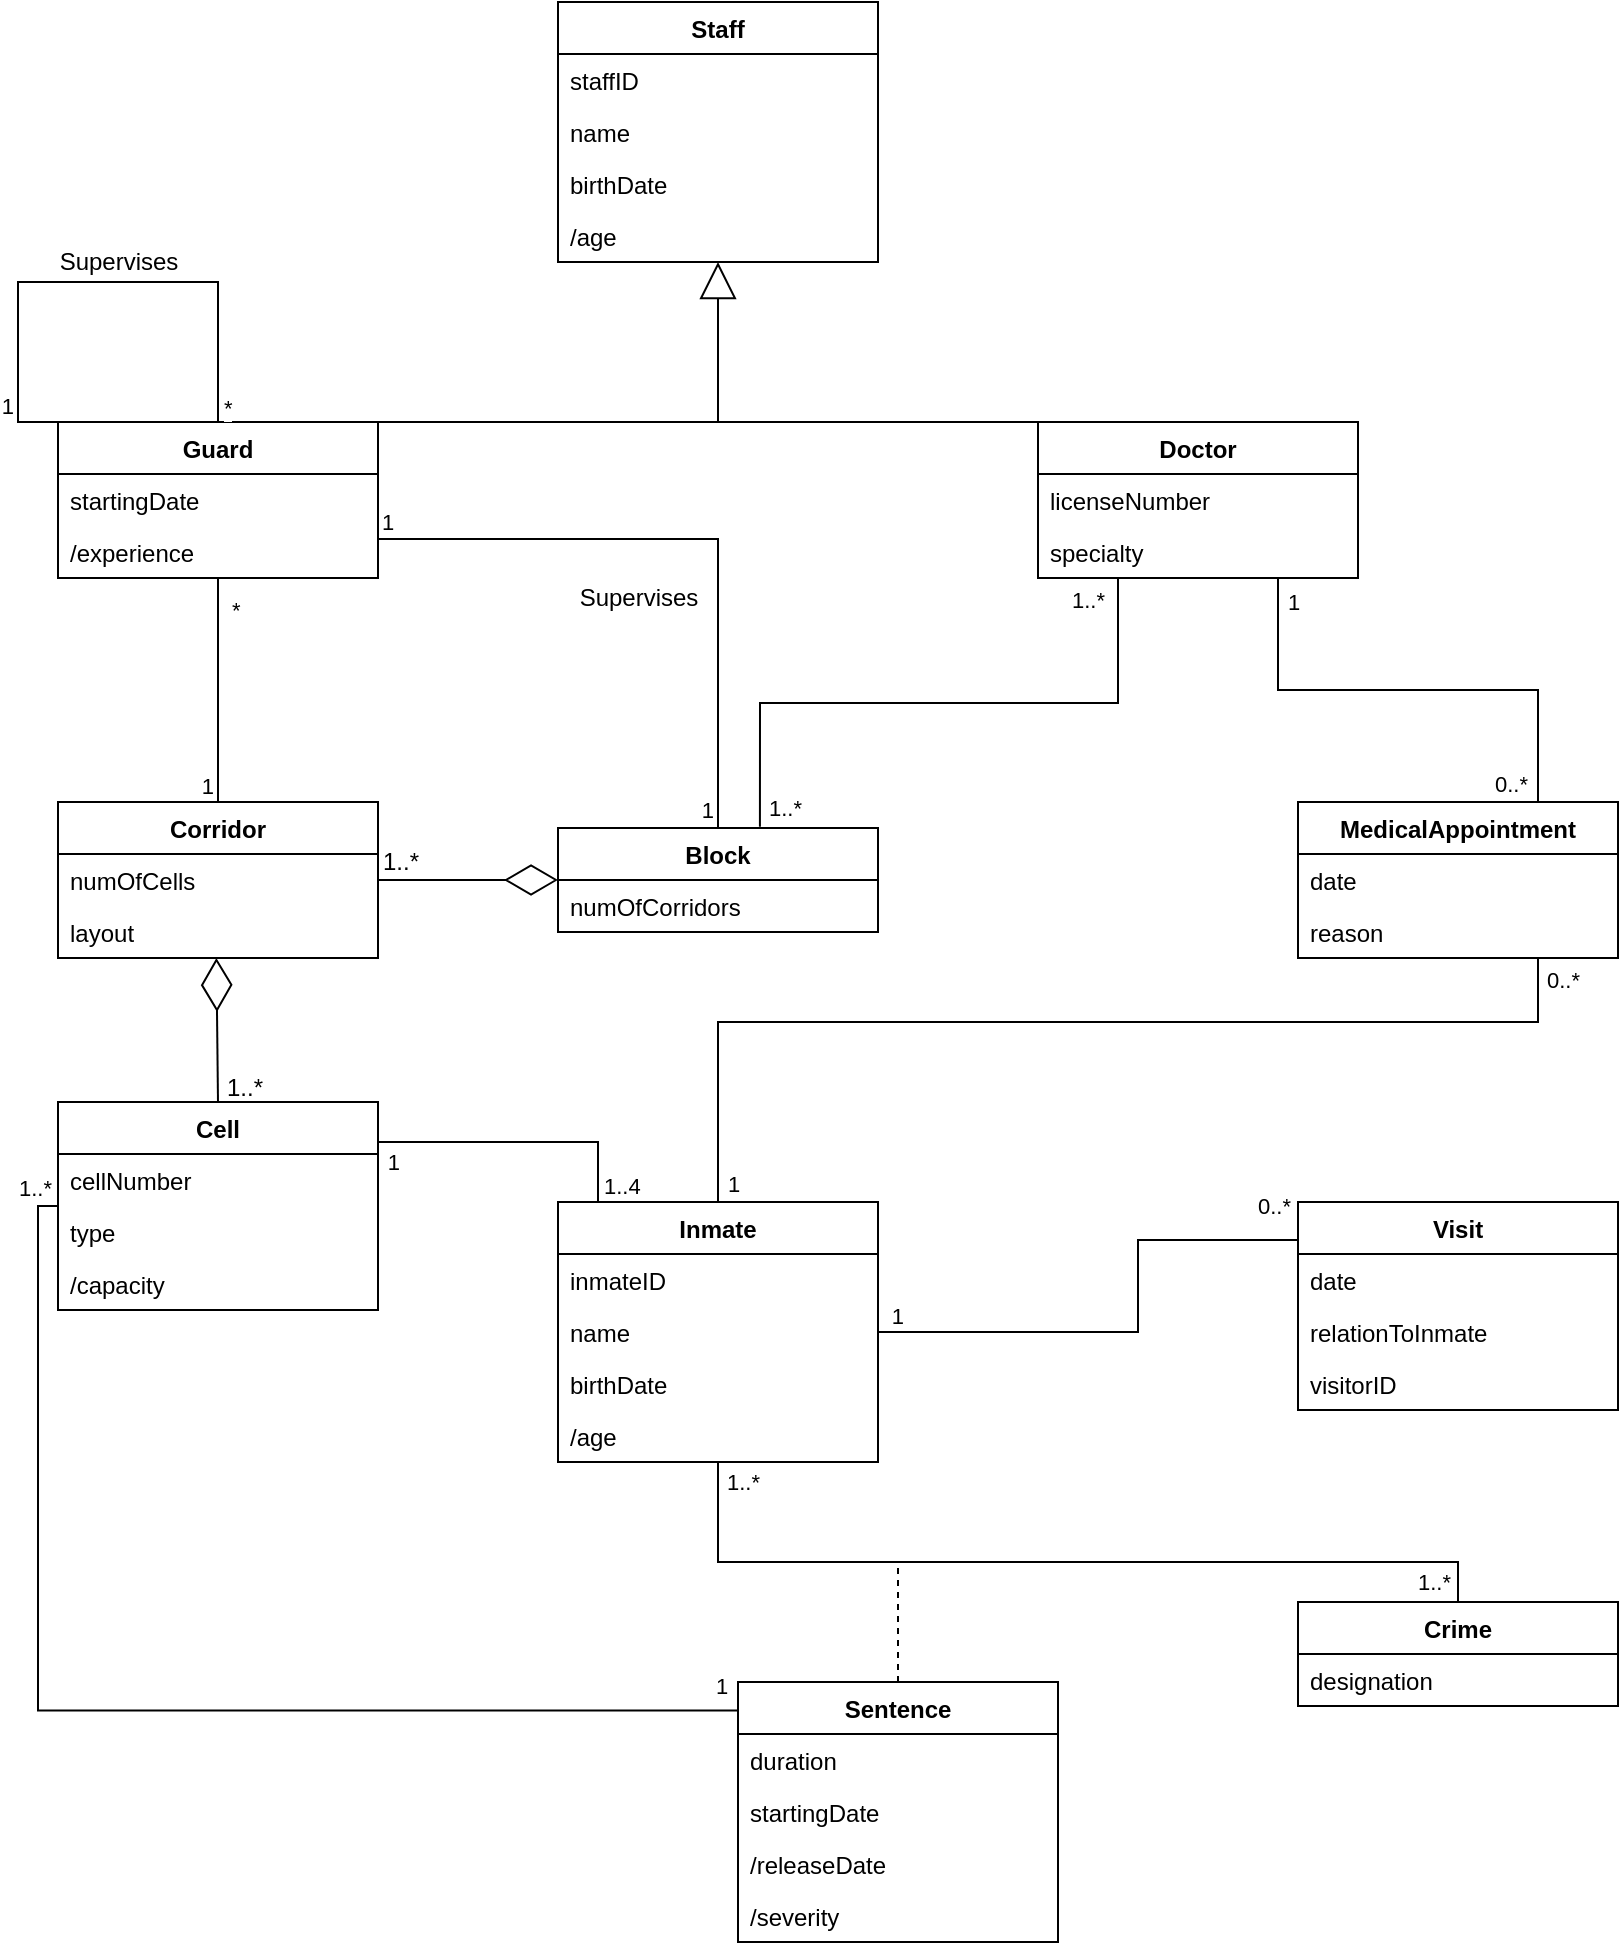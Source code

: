 <mxfile version="15.8.3" type="github">
  <diagram id="kgcrtWVFsiGZsjyP_v5N" name="Page-1">
    <mxGraphModel dx="1422" dy="2001" grid="1" gridSize="10" guides="1" tooltips="1" connect="1" arrows="1" fold="1" page="1" pageScale="1" pageWidth="827" pageHeight="1169" math="0" shadow="0">
      <root>
        <mxCell id="0" />
        <mxCell id="1" parent="0" />
        <mxCell id="WiG1OMdd3NblhOqTEnWN-1" value="Block" style="swimlane;fontStyle=1;align=center;verticalAlign=top;childLayout=stackLayout;horizontal=1;startSize=26;horizontalStack=0;resizeParent=1;resizeParentMax=0;resizeLast=0;collapsible=1;marginBottom=0;" parent="1" vertex="1">
          <mxGeometry x="750" y="-37" width="160" height="52" as="geometry">
            <mxRectangle x="750" y="220" width="60" height="26" as="alternateBounds" />
          </mxGeometry>
        </mxCell>
        <mxCell id="WiG1OMdd3NblhOqTEnWN-106" value="numOfCorridors" style="text;strokeColor=none;fillColor=none;align=left;verticalAlign=top;spacingLeft=4;spacingRight=4;overflow=hidden;rotatable=0;points=[[0,0.5],[1,0.5]];portConstraint=eastwest;fontStyle=0" parent="WiG1OMdd3NblhOqTEnWN-1" vertex="1">
          <mxGeometry y="26" width="160" height="26" as="geometry" />
        </mxCell>
        <mxCell id="WiG1OMdd3NblhOqTEnWN-5" value="Corridor" style="swimlane;fontStyle=1;align=center;verticalAlign=top;childLayout=stackLayout;horizontal=1;startSize=26;horizontalStack=0;resizeParent=1;resizeParentMax=0;resizeLast=0;collapsible=1;marginBottom=0;" parent="1" vertex="1">
          <mxGeometry x="500" y="-50" width="160" height="78" as="geometry">
            <mxRectangle x="280" y="220" width="80" height="26" as="alternateBounds" />
          </mxGeometry>
        </mxCell>
        <mxCell id="WiG1OMdd3NblhOqTEnWN-8" value="numOfCells" style="text;strokeColor=none;fillColor=none;align=left;verticalAlign=top;spacingLeft=4;spacingRight=4;overflow=hidden;rotatable=0;points=[[0,0.5],[1,0.5]];portConstraint=eastwest;" parent="WiG1OMdd3NblhOqTEnWN-5" vertex="1">
          <mxGeometry y="26" width="160" height="26" as="geometry" />
        </mxCell>
        <mxCell id="uNDc3RV0QNf6Mn9Po8Ji-21" value="layout" style="text;strokeColor=none;fillColor=none;align=left;verticalAlign=top;spacingLeft=4;spacingRight=4;overflow=hidden;rotatable=0;points=[[0,0.5],[1,0.5]];portConstraint=eastwest;" parent="WiG1OMdd3NblhOqTEnWN-5" vertex="1">
          <mxGeometry y="52" width="160" height="26" as="geometry" />
        </mxCell>
        <object label="Guard" id="WiG1OMdd3NblhOqTEnWN-17">
          <mxCell style="swimlane;fontStyle=1;align=center;verticalAlign=top;childLayout=stackLayout;horizontal=1;startSize=26;horizontalStack=0;resizeParent=1;resizeParentMax=0;resizeLast=0;collapsible=1;marginBottom=0;" parent="1" vertex="1">
            <mxGeometry x="500" y="-240" width="160" height="78" as="geometry">
              <mxRectangle x="500" y="-240" width="70" height="26" as="alternateBounds" />
            </mxGeometry>
          </mxCell>
        </object>
        <mxCell id="1eANcThrR3IjL-EW0r3--76" value="startingDate" style="text;strokeColor=none;fillColor=none;align=left;verticalAlign=top;spacingLeft=4;spacingRight=4;overflow=hidden;rotatable=0;points=[[0,0.5],[1,0.5]];portConstraint=eastwest;fontStyle=0" parent="WiG1OMdd3NblhOqTEnWN-17" vertex="1">
          <mxGeometry y="26" width="160" height="26" as="geometry" />
        </mxCell>
        <mxCell id="WiG1OMdd3NblhOqTEnWN-101" value="/experience" style="text;strokeColor=none;fillColor=none;align=left;verticalAlign=top;spacingLeft=4;spacingRight=4;overflow=hidden;rotatable=0;points=[[0,0.5],[1,0.5]];portConstraint=eastwest;" parent="WiG1OMdd3NblhOqTEnWN-17" vertex="1">
          <mxGeometry y="52" width="160" height="26" as="geometry" />
        </mxCell>
        <mxCell id="WiG1OMdd3NblhOqTEnWN-21" value="Visit&#xa;" style="swimlane;fontStyle=1;align=center;verticalAlign=top;childLayout=stackLayout;horizontal=1;startSize=26;horizontalStack=0;resizeParent=1;resizeParentMax=0;resizeLast=0;collapsible=1;marginBottom=0;" parent="1" vertex="1">
          <mxGeometry x="1120" y="150" width="160" height="104" as="geometry">
            <mxRectangle x="667" y="560" width="60" height="26" as="alternateBounds" />
          </mxGeometry>
        </mxCell>
        <mxCell id="WiG1OMdd3NblhOqTEnWN-24" value="date" style="text;strokeColor=none;fillColor=none;align=left;verticalAlign=top;spacingLeft=4;spacingRight=4;overflow=hidden;rotatable=0;points=[[0,0.5],[1,0.5]];portConstraint=eastwest;" parent="WiG1OMdd3NblhOqTEnWN-21" vertex="1">
          <mxGeometry y="26" width="160" height="26" as="geometry" />
        </mxCell>
        <mxCell id="WiG1OMdd3NblhOqTEnWN-103" value="relationToInmate" style="text;strokeColor=none;fillColor=none;align=left;verticalAlign=top;spacingLeft=4;spacingRight=4;overflow=hidden;rotatable=0;points=[[0,0.5],[1,0.5]];portConstraint=eastwest;" parent="WiG1OMdd3NblhOqTEnWN-21" vertex="1">
          <mxGeometry y="52" width="160" height="26" as="geometry" />
        </mxCell>
        <mxCell id="Hn-8PbhHD07aV65eNqG0-4" value="visitorID" style="text;strokeColor=none;fillColor=none;align=left;verticalAlign=top;spacingLeft=4;spacingRight=4;overflow=hidden;rotatable=0;points=[[0,0.5],[1,0.5]];portConstraint=eastwest;" parent="WiG1OMdd3NblhOqTEnWN-21" vertex="1">
          <mxGeometry y="78" width="160" height="26" as="geometry" />
        </mxCell>
        <object label="Inmate" id="WiG1OMdd3NblhOqTEnWN-30">
          <mxCell style="swimlane;fontStyle=1;align=center;verticalAlign=top;childLayout=stackLayout;horizontal=1;startSize=26;horizontalStack=0;resizeParent=1;resizeParentMax=0;resizeLast=0;collapsible=1;marginBottom=0;" parent="1" vertex="1">
            <mxGeometry x="750" y="150" width="160" height="130" as="geometry">
              <mxRectangle x="90" y="447" width="70" height="26" as="alternateBounds" />
            </mxGeometry>
          </mxCell>
        </object>
        <mxCell id="WiG1OMdd3NblhOqTEnWN-31" value="inmateID" style="text;strokeColor=none;fillColor=none;align=left;verticalAlign=top;spacingLeft=4;spacingRight=4;overflow=hidden;rotatable=0;points=[[0,0.5],[1,0.5]];portConstraint=eastwest;fontStyle=0" parent="WiG1OMdd3NblhOqTEnWN-30" vertex="1">
          <mxGeometry y="26" width="160" height="26" as="geometry" />
        </mxCell>
        <mxCell id="WiG1OMdd3NblhOqTEnWN-33" value="name" style="text;strokeColor=none;fillColor=none;align=left;verticalAlign=top;spacingLeft=4;spacingRight=4;overflow=hidden;rotatable=0;points=[[0,0.5],[1,0.5]];portConstraint=eastwest;" parent="WiG1OMdd3NblhOqTEnWN-30" vertex="1">
          <mxGeometry y="52" width="160" height="26" as="geometry" />
        </mxCell>
        <mxCell id="WiG1OMdd3NblhOqTEnWN-35" value="birthDate" style="text;strokeColor=none;fillColor=none;align=left;verticalAlign=top;spacingLeft=4;spacingRight=4;overflow=hidden;rotatable=0;points=[[0,0.5],[1,0.5]];portConstraint=eastwest;" parent="WiG1OMdd3NblhOqTEnWN-30" vertex="1">
          <mxGeometry y="78" width="160" height="26" as="geometry" />
        </mxCell>
        <mxCell id="WiG1OMdd3NblhOqTEnWN-37" value="/age" style="text;strokeColor=none;fillColor=none;align=left;verticalAlign=top;spacingLeft=4;spacingRight=4;overflow=hidden;rotatable=0;points=[[0,0.5],[1,0.5]];portConstraint=eastwest;" parent="WiG1OMdd3NblhOqTEnWN-30" vertex="1">
          <mxGeometry y="104" width="160" height="26" as="geometry" />
        </mxCell>
        <mxCell id="WiG1OMdd3NblhOqTEnWN-63" value="Sentence" style="swimlane;fontStyle=1;align=center;verticalAlign=top;childLayout=stackLayout;horizontal=1;startSize=26;horizontalStack=0;resizeParent=1;resizeParentMax=0;resizeLast=0;collapsible=1;marginBottom=0;" parent="1" vertex="1">
          <mxGeometry x="840" y="390" width="160" height="130" as="geometry">
            <mxRectangle x="150" y="750" width="90" height="26" as="alternateBounds" />
          </mxGeometry>
        </mxCell>
        <mxCell id="WiG1OMdd3NblhOqTEnWN-97" value="duration" style="text;strokeColor=none;fillColor=none;align=left;verticalAlign=top;spacingLeft=4;spacingRight=4;overflow=hidden;rotatable=0;points=[[0,0.5],[1,0.5]];portConstraint=eastwest;fontStyle=0" parent="WiG1OMdd3NblhOqTEnWN-63" vertex="1">
          <mxGeometry y="26" width="160" height="26" as="geometry" />
        </mxCell>
        <mxCell id="WiG1OMdd3NblhOqTEnWN-65" value="startingDate" style="text;strokeColor=none;fillColor=none;align=left;verticalAlign=top;spacingLeft=4;spacingRight=4;overflow=hidden;rotatable=0;points=[[0,0.5],[1,0.5]];portConstraint=eastwest;fontStyle=0" parent="WiG1OMdd3NblhOqTEnWN-63" vertex="1">
          <mxGeometry y="52" width="160" height="26" as="geometry" />
        </mxCell>
        <mxCell id="WiG1OMdd3NblhOqTEnWN-66" value="/releaseDate" style="text;strokeColor=none;fillColor=none;align=left;verticalAlign=top;spacingLeft=4;spacingRight=4;overflow=hidden;rotatable=0;points=[[0,0.5],[1,0.5]];portConstraint=eastwest;fontStyle=0" parent="WiG1OMdd3NblhOqTEnWN-63" vertex="1">
          <mxGeometry y="78" width="160" height="26" as="geometry" />
        </mxCell>
        <mxCell id="uNDc3RV0QNf6Mn9Po8Ji-13" value="/severity " style="text;strokeColor=none;fillColor=none;align=left;verticalAlign=top;spacingLeft=4;spacingRight=4;overflow=hidden;rotatable=0;points=[[0,0.5],[1,0.5]];portConstraint=eastwest;fontStyle=0" parent="WiG1OMdd3NblhOqTEnWN-63" vertex="1">
          <mxGeometry y="104" width="160" height="26" as="geometry" />
        </mxCell>
        <mxCell id="WiG1OMdd3NblhOqTEnWN-46" value="Crime" style="swimlane;fontStyle=1;align=center;verticalAlign=top;childLayout=stackLayout;horizontal=1;startSize=26;horizontalStack=0;resizeParent=1;resizeParentMax=0;resizeLast=0;collapsible=1;marginBottom=0;" parent="1" vertex="1">
          <mxGeometry x="1120" y="350" width="160" height="52" as="geometry">
            <mxRectangle x="340" y="763" width="70" height="26" as="alternateBounds" />
          </mxGeometry>
        </mxCell>
        <mxCell id="WiG1OMdd3NblhOqTEnWN-50" value="designation" style="text;strokeColor=none;fillColor=none;align=left;verticalAlign=top;spacingLeft=4;spacingRight=4;overflow=hidden;rotatable=0;points=[[0,0.5],[1,0.5]];portConstraint=eastwest;fontStyle=0" parent="WiG1OMdd3NblhOqTEnWN-46" vertex="1">
          <mxGeometry y="26" width="160" height="26" as="geometry" />
        </mxCell>
        <mxCell id="WiG1OMdd3NblhOqTEnWN-68" value="Cell" style="swimlane;fontStyle=1;align=center;verticalAlign=top;childLayout=stackLayout;horizontal=1;startSize=26;horizontalStack=0;resizeParent=1;resizeParentMax=0;resizeLast=0;collapsible=1;marginBottom=0;" parent="1" vertex="1">
          <mxGeometry x="500" y="100" width="160" height="104" as="geometry">
            <mxRectangle x="140" y="-10" width="50" height="26" as="alternateBounds" />
          </mxGeometry>
        </mxCell>
        <mxCell id="TEQPe1lsKpctxHtC12Dt-9" value="cellNumber" style="text;strokeColor=none;fillColor=none;align=left;verticalAlign=top;spacingLeft=4;spacingRight=4;overflow=hidden;rotatable=0;points=[[0,0.5],[1,0.5]];portConstraint=eastwest;" parent="WiG1OMdd3NblhOqTEnWN-68" vertex="1">
          <mxGeometry y="26" width="160" height="26" as="geometry" />
        </mxCell>
        <mxCell id="WiG1OMdd3NblhOqTEnWN-71" value="type" style="text;strokeColor=none;fillColor=none;align=left;verticalAlign=top;spacingLeft=4;spacingRight=4;overflow=hidden;rotatable=0;points=[[0,0.5],[1,0.5]];portConstraint=eastwest;" parent="WiG1OMdd3NblhOqTEnWN-68" vertex="1">
          <mxGeometry y="52" width="160" height="26" as="geometry" />
        </mxCell>
        <mxCell id="Hn-8PbhHD07aV65eNqG0-3" value="/capacity" style="text;strokeColor=none;fillColor=none;align=left;verticalAlign=top;spacingLeft=4;spacingRight=4;overflow=hidden;rotatable=0;points=[[0,0.5],[1,0.5]];portConstraint=eastwest;" parent="WiG1OMdd3NblhOqTEnWN-68" vertex="1">
          <mxGeometry y="78" width="160" height="26" as="geometry" />
        </mxCell>
        <mxCell id="1eANcThrR3IjL-EW0r3--4" value="" style="endArrow=none;endSize=16;endFill=0;html=1;rounded=0;strokeColor=#000000;exitX=0.75;exitY=0;exitDx=0;exitDy=0;" parent="1" source="WiG1OMdd3NblhOqTEnWN-17" edge="1">
          <mxGeometry width="160" relative="1" as="geometry">
            <mxPoint x="890" y="310" as="sourcePoint" />
            <mxPoint x="830" y="-240" as="targetPoint" />
          </mxGeometry>
        </mxCell>
        <object label="Staff" id="1eANcThrR3IjL-EW0r3--5">
          <mxCell style="swimlane;fontStyle=1;align=center;verticalAlign=top;childLayout=stackLayout;horizontal=1;startSize=26;horizontalStack=0;resizeParent=1;resizeParentMax=0;resizeLast=0;collapsible=1;marginBottom=0;" parent="1" vertex="1">
            <mxGeometry x="750" y="-450" width="160" height="130" as="geometry">
              <mxRectangle x="600" y="-240" width="60" height="26" as="alternateBounds" />
            </mxGeometry>
          </mxCell>
        </object>
        <mxCell id="1eANcThrR3IjL-EW0r3--6" value="staffID" style="text;strokeColor=none;fillColor=none;align=left;verticalAlign=top;spacingLeft=4;spacingRight=4;overflow=hidden;rotatable=0;points=[[0,0.5],[1,0.5]];portConstraint=eastwest;fontStyle=0" parent="1eANcThrR3IjL-EW0r3--5" vertex="1">
          <mxGeometry y="26" width="160" height="26" as="geometry" />
        </mxCell>
        <mxCell id="1eANcThrR3IjL-EW0r3--8" value="name" style="text;strokeColor=none;fillColor=none;align=left;verticalAlign=top;spacingLeft=4;spacingRight=4;overflow=hidden;rotatable=0;points=[[0,0.5],[1,0.5]];portConstraint=eastwest;" parent="1eANcThrR3IjL-EW0r3--5" vertex="1">
          <mxGeometry y="52" width="160" height="26" as="geometry" />
        </mxCell>
        <mxCell id="1eANcThrR3IjL-EW0r3--10" value="birthDate" style="text;strokeColor=none;fillColor=none;align=left;verticalAlign=top;spacingLeft=4;spacingRight=4;overflow=hidden;rotatable=0;points=[[0,0.5],[1,0.5]];portConstraint=eastwest;" parent="1eANcThrR3IjL-EW0r3--5" vertex="1">
          <mxGeometry y="78" width="160" height="26" as="geometry" />
        </mxCell>
        <mxCell id="1eANcThrR3IjL-EW0r3--14" value="/age" style="text;strokeColor=none;fillColor=none;align=left;verticalAlign=top;spacingLeft=4;spacingRight=4;overflow=hidden;rotatable=0;points=[[0,0.5],[1,0.5]];portConstraint=eastwest;" parent="1eANcThrR3IjL-EW0r3--5" vertex="1">
          <mxGeometry y="104" width="160" height="26" as="geometry" />
        </mxCell>
        <mxCell id="1eANcThrR3IjL-EW0r3--27" value="" style="endArrow=none;endSize=16;endFill=0;html=1;rounded=0;strokeColor=#000000;exitX=0.25;exitY=0;exitDx=0;exitDy=0;" parent="1" source="TEQPe1lsKpctxHtC12Dt-5" edge="1">
          <mxGeometry width="160" relative="1" as="geometry">
            <mxPoint x="1180.0" y="371.01" as="sourcePoint" />
            <mxPoint x="830" y="-240" as="targetPoint" />
          </mxGeometry>
        </mxCell>
        <mxCell id="1eANcThrR3IjL-EW0r3--33" value="" style="endArrow=none;html=1;edgeStyle=orthogonalEdgeStyle;rounded=0;strokeColor=#000000;exitX=0.5;exitY=1;exitDx=0;exitDy=0;entryX=0.5;entryY=0;entryDx=0;entryDy=0;" parent="1" source="WiG1OMdd3NblhOqTEnWN-17" target="WiG1OMdd3NblhOqTEnWN-5" edge="1">
          <mxGeometry relative="1" as="geometry">
            <mxPoint x="1040" y="230" as="sourcePoint" />
            <mxPoint x="1120" y="330" as="targetPoint" />
          </mxGeometry>
        </mxCell>
        <mxCell id="1eANcThrR3IjL-EW0r3--34" value="*" style="edgeLabel;resizable=0;html=1;align=left;verticalAlign=bottom;strokeColor=#000000;" parent="1eANcThrR3IjL-EW0r3--33" connectable="0" vertex="1">
          <mxGeometry x="-1" relative="1" as="geometry">
            <mxPoint x="5" y="24" as="offset" />
          </mxGeometry>
        </mxCell>
        <mxCell id="1eANcThrR3IjL-EW0r3--35" value="1" style="edgeLabel;resizable=0;html=1;align=right;verticalAlign=bottom;strokeColor=#000000;" parent="1eANcThrR3IjL-EW0r3--33" connectable="0" vertex="1">
          <mxGeometry x="1" relative="1" as="geometry">
            <mxPoint x="-2" as="offset" />
          </mxGeometry>
        </mxCell>
        <mxCell id="1eANcThrR3IjL-EW0r3--36" value="MedicalAppointment" style="swimlane;fontStyle=1;align=center;verticalAlign=top;childLayout=stackLayout;horizontal=1;startSize=26;horizontalStack=0;resizeParent=1;resizeParentMax=0;resizeLast=0;collapsible=1;marginBottom=0;" parent="1" vertex="1">
          <mxGeometry x="1120" y="-50" width="160" height="78" as="geometry">
            <mxRectangle x="1060" y="350" width="150" height="26" as="alternateBounds" />
          </mxGeometry>
        </mxCell>
        <mxCell id="1eANcThrR3IjL-EW0r3--39" value="date" style="text;strokeColor=none;fillColor=none;align=left;verticalAlign=top;spacingLeft=4;spacingRight=4;overflow=hidden;rotatable=0;points=[[0,0.5],[1,0.5]];portConstraint=eastwest;" parent="1eANcThrR3IjL-EW0r3--36" vertex="1">
          <mxGeometry y="26" width="160" height="26" as="geometry" />
        </mxCell>
        <mxCell id="1eANcThrR3IjL-EW0r3--41" value="reason" style="text;strokeColor=none;fillColor=none;align=left;verticalAlign=top;spacingLeft=4;spacingRight=4;overflow=hidden;rotatable=0;points=[[0,0.5],[1,0.5]];portConstraint=eastwest;" parent="1eANcThrR3IjL-EW0r3--36" vertex="1">
          <mxGeometry y="52" width="160" height="26" as="geometry" />
        </mxCell>
        <mxCell id="1eANcThrR3IjL-EW0r3--55" value="" style="endArrow=none;html=1;edgeStyle=orthogonalEdgeStyle;rounded=0;strokeColor=#000000;entryX=1;entryY=0.5;entryDx=0;entryDy=0;exitX=0;exitY=0.25;exitDx=0;exitDy=0;" parent="1" source="WiG1OMdd3NblhOqTEnWN-21" target="WiG1OMdd3NblhOqTEnWN-30" edge="1">
          <mxGeometry relative="1" as="geometry">
            <mxPoint x="1160" y="169" as="sourcePoint" />
            <mxPoint x="670" y="700" as="targetPoint" />
            <Array as="points">
              <mxPoint x="1040" y="169" />
              <mxPoint x="1040" y="215" />
            </Array>
          </mxGeometry>
        </mxCell>
        <mxCell id="1eANcThrR3IjL-EW0r3--56" value="0..*" style="edgeLabel;resizable=0;html=1;align=left;verticalAlign=bottom;strokeColor=#000000;" parent="1eANcThrR3IjL-EW0r3--55" connectable="0" vertex="1">
          <mxGeometry x="-1" relative="1" as="geometry">
            <mxPoint x="-22" y="-16" as="offset" />
          </mxGeometry>
        </mxCell>
        <mxCell id="1eANcThrR3IjL-EW0r3--57" value="1" style="edgeLabel;resizable=0;html=1;align=right;verticalAlign=bottom;strokeColor=#000000;" parent="1eANcThrR3IjL-EW0r3--55" connectable="0" vertex="1">
          <mxGeometry x="1" relative="1" as="geometry">
            <mxPoint x="13" as="offset" />
          </mxGeometry>
        </mxCell>
        <mxCell id="1eANcThrR3IjL-EW0r3--58" value="" style="endArrow=none;html=1;edgeStyle=orthogonalEdgeStyle;rounded=0;strokeColor=#000000;exitX=0.5;exitY=0;exitDx=0;exitDy=0;entryX=0.5;entryY=1;entryDx=0;entryDy=0;" parent="1" source="WiG1OMdd3NblhOqTEnWN-46" target="WiG1OMdd3NblhOqTEnWN-30" edge="1">
          <mxGeometry relative="1" as="geometry">
            <mxPoint x="800" y="690" as="sourcePoint" />
            <mxPoint x="605" y="690" as="targetPoint" />
            <Array as="points">
              <mxPoint x="1200" y="330" />
              <mxPoint x="830" y="330" />
            </Array>
          </mxGeometry>
        </mxCell>
        <mxCell id="1eANcThrR3IjL-EW0r3--59" value="1..*" style="edgeLabel;resizable=0;html=1;align=left;verticalAlign=bottom;strokeColor=#000000;" parent="1eANcThrR3IjL-EW0r3--58" connectable="0" vertex="1">
          <mxGeometry x="-1" relative="1" as="geometry">
            <mxPoint x="-22" y="-2" as="offset" />
          </mxGeometry>
        </mxCell>
        <mxCell id="1eANcThrR3IjL-EW0r3--60" value="1..*" style="edgeLabel;resizable=0;html=1;align=right;verticalAlign=bottom;strokeColor=#000000;" parent="1eANcThrR3IjL-EW0r3--58" connectable="0" vertex="1">
          <mxGeometry x="1" relative="1" as="geometry">
            <mxPoint x="21" y="18" as="offset" />
          </mxGeometry>
        </mxCell>
        <mxCell id="1eANcThrR3IjL-EW0r3--65" value="" style="endArrow=none;html=1;edgeStyle=orthogonalEdgeStyle;rounded=0;strokeColor=#000000;exitX=0.5;exitY=0;exitDx=0;exitDy=0;" parent="1" source="WiG1OMdd3NblhOqTEnWN-30" target="WiG1OMdd3NblhOqTEnWN-68" edge="1">
          <mxGeometry relative="1" as="geometry">
            <mxPoint x="540" y="437" as="sourcePoint" />
            <mxPoint x="300" y="400" as="targetPoint" />
            <Array as="points">
              <mxPoint x="770" y="120" />
            </Array>
          </mxGeometry>
        </mxCell>
        <mxCell id="1eANcThrR3IjL-EW0r3--66" value="1..4" style="edgeLabel;resizable=0;html=1;align=left;verticalAlign=bottom;strokeColor=#000000;" parent="1eANcThrR3IjL-EW0r3--65" connectable="0" vertex="1">
          <mxGeometry x="-1" relative="1" as="geometry">
            <mxPoint x="-59" as="offset" />
          </mxGeometry>
        </mxCell>
        <mxCell id="1eANcThrR3IjL-EW0r3--67" value="1" style="edgeLabel;resizable=0;html=1;align=right;verticalAlign=bottom;strokeColor=#000000;" parent="1eANcThrR3IjL-EW0r3--65" connectable="0" vertex="1">
          <mxGeometry x="1" relative="1" as="geometry">
            <mxPoint x="11" y="18" as="offset" />
          </mxGeometry>
        </mxCell>
        <mxCell id="1eANcThrR3IjL-EW0r3--77" value="" style="endArrow=none;html=1;edgeStyle=orthogonalEdgeStyle;rounded=0;strokeColor=#000000;entryX=0.75;entryY=0;entryDx=0;entryDy=0;exitX=0.75;exitY=1;exitDx=0;exitDy=0;" parent="1" source="TEQPe1lsKpctxHtC12Dt-5" target="1eANcThrR3IjL-EW0r3--36" edge="1">
          <mxGeometry relative="1" as="geometry">
            <mxPoint x="960" y="10" as="sourcePoint" />
            <mxPoint x="990" y="399" as="targetPoint" />
          </mxGeometry>
        </mxCell>
        <mxCell id="1eANcThrR3IjL-EW0r3--78" value="1" style="edgeLabel;resizable=0;html=1;align=left;verticalAlign=bottom;strokeColor=#000000;" parent="1eANcThrR3IjL-EW0r3--77" connectable="0" vertex="1">
          <mxGeometry x="-1" relative="1" as="geometry">
            <mxPoint x="3" y="20" as="offset" />
          </mxGeometry>
        </mxCell>
        <mxCell id="1eANcThrR3IjL-EW0r3--79" value="0..*" style="edgeLabel;resizable=0;html=1;align=right;verticalAlign=bottom;strokeColor=#000000;" parent="1eANcThrR3IjL-EW0r3--77" connectable="0" vertex="1">
          <mxGeometry x="1" relative="1" as="geometry">
            <mxPoint x="-5" y="-1" as="offset" />
          </mxGeometry>
        </mxCell>
        <mxCell id="1eANcThrR3IjL-EW0r3--85" value="" style="endArrow=none;html=1;edgeStyle=orthogonalEdgeStyle;rounded=0;strokeColor=#000000;exitX=1;exitY=0;exitDx=0;exitDy=0;entryX=0.75;entryY=1;entryDx=0;entryDy=0;" parent="1" source="WiG1OMdd3NblhOqTEnWN-30" target="1eANcThrR3IjL-EW0r3--36" edge="1">
          <mxGeometry relative="1" as="geometry">
            <mxPoint x="870" y="310" as="sourcePoint" />
            <mxPoint x="1410" y="450" as="targetPoint" />
            <Array as="points">
              <mxPoint x="830" y="150" />
              <mxPoint x="830" y="60" />
              <mxPoint x="1240" y="60" />
            </Array>
          </mxGeometry>
        </mxCell>
        <mxCell id="1eANcThrR3IjL-EW0r3--86" value="1" style="edgeLabel;resizable=0;html=1;align=left;verticalAlign=bottom;strokeColor=#000000;" parent="1eANcThrR3IjL-EW0r3--85" connectable="0" vertex="1">
          <mxGeometry x="-1" relative="1" as="geometry">
            <mxPoint x="-77" y="-1" as="offset" />
          </mxGeometry>
        </mxCell>
        <mxCell id="1eANcThrR3IjL-EW0r3--87" value="0..*" style="edgeLabel;resizable=0;html=1;align=right;verticalAlign=bottom;strokeColor=#000000;" parent="1eANcThrR3IjL-EW0r3--85" connectable="0" vertex="1">
          <mxGeometry x="1" relative="1" as="geometry">
            <mxPoint x="21" y="19" as="offset" />
          </mxGeometry>
        </mxCell>
        <mxCell id="uNDc3RV0QNf6Mn9Po8Ji-6" value="" style="endArrow=none;html=1;edgeStyle=orthogonalEdgeStyle;rounded=0;entryX=0;entryY=0.5;entryDx=0;entryDy=0;exitX=-0.002;exitY=0.11;exitDx=0;exitDy=0;exitPerimeter=0;" parent="1" source="WiG1OMdd3NblhOqTEnWN-63" target="WiG1OMdd3NblhOqTEnWN-68" edge="1">
          <mxGeometry relative="1" as="geometry">
            <mxPoint x="450" y="780" as="sourcePoint" />
            <mxPoint x="30" y="310" as="targetPoint" />
          </mxGeometry>
        </mxCell>
        <mxCell id="uNDc3RV0QNf6Mn9Po8Ji-7" value="1" style="edgeLabel;resizable=0;html=1;align=left;verticalAlign=bottom;" parent="uNDc3RV0QNf6Mn9Po8Ji-6" connectable="0" vertex="1">
          <mxGeometry x="-1" relative="1" as="geometry">
            <mxPoint x="-13" y="-4" as="offset" />
          </mxGeometry>
        </mxCell>
        <mxCell id="uNDc3RV0QNf6Mn9Po8Ji-8" value="1..*" style="edgeLabel;resizable=0;html=1;align=right;verticalAlign=bottom;" parent="uNDc3RV0QNf6Mn9Po8Ji-6" connectable="0" vertex="1">
          <mxGeometry x="1" relative="1" as="geometry">
            <mxPoint x="-3" y="-1" as="offset" />
          </mxGeometry>
        </mxCell>
        <mxCell id="uNDc3RV0QNf6Mn9Po8Ji-15" value="" style="endArrow=none;html=1;edgeStyle=orthogonalEdgeStyle;rounded=0;exitX=0.25;exitY=1;exitDx=0;exitDy=0;entryX=0.631;entryY=-0.013;entryDx=0;entryDy=0;entryPerimeter=0;" parent="1" source="TEQPe1lsKpctxHtC12Dt-5" target="WiG1OMdd3NblhOqTEnWN-1" edge="1">
          <mxGeometry relative="1" as="geometry">
            <mxPoint x="760" y="30" as="sourcePoint" />
            <mxPoint x="910" y="50" as="targetPoint" />
          </mxGeometry>
        </mxCell>
        <mxCell id="uNDc3RV0QNf6Mn9Po8Ji-16" value="1..*" style="edgeLabel;resizable=0;html=1;align=left;verticalAlign=bottom;" parent="uNDc3RV0QNf6Mn9Po8Ji-15" connectable="0" vertex="1">
          <mxGeometry x="-1" relative="1" as="geometry">
            <mxPoint x="-25" y="19" as="offset" />
          </mxGeometry>
        </mxCell>
        <mxCell id="uNDc3RV0QNf6Mn9Po8Ji-17" value="1..*" style="edgeLabel;resizable=0;html=1;align=right;verticalAlign=bottom;" parent="uNDc3RV0QNf6Mn9Po8Ji-15" connectable="0" vertex="1">
          <mxGeometry x="1" relative="1" as="geometry">
            <mxPoint x="22" y="-1" as="offset" />
          </mxGeometry>
        </mxCell>
        <mxCell id="uNDc3RV0QNf6Mn9Po8Ji-22" value="" style="endArrow=none;html=1;edgeStyle=orthogonalEdgeStyle;rounded=0;entryX=0;entryY=0;entryDx=0;entryDy=0;exitX=0.5;exitY=0;exitDx=0;exitDy=0;" parent="1" source="WiG1OMdd3NblhOqTEnWN-17" target="WiG1OMdd3NblhOqTEnWN-17" edge="1">
          <mxGeometry relative="1" as="geometry">
            <mxPoint x="330" y="-110" as="sourcePoint" />
            <mxPoint x="290" y="-90.5" as="targetPoint" />
            <Array as="points">
              <mxPoint x="580" y="-310" />
              <mxPoint x="480" y="-310" />
              <mxPoint x="480" y="-240" />
            </Array>
          </mxGeometry>
        </mxCell>
        <mxCell id="uNDc3RV0QNf6Mn9Po8Ji-23" value="*" style="edgeLabel;resizable=0;html=1;align=left;verticalAlign=bottom;" parent="uNDc3RV0QNf6Mn9Po8Ji-22" connectable="0" vertex="1">
          <mxGeometry x="-1" relative="1" as="geometry">
            <mxPoint x="1" y="1" as="offset" />
          </mxGeometry>
        </mxCell>
        <mxCell id="uNDc3RV0QNf6Mn9Po8Ji-24" value="1" style="edgeLabel;resizable=0;html=1;align=right;verticalAlign=bottom;" parent="uNDc3RV0QNf6Mn9Po8Ji-22" connectable="0" vertex="1">
          <mxGeometry x="1" relative="1" as="geometry">
            <mxPoint x="-22" as="offset" />
          </mxGeometry>
        </mxCell>
        <mxCell id="uNDc3RV0QNf6Mn9Po8Ji-26" value="" style="endArrow=diamondThin;endFill=0;endSize=24;html=1;rounded=0;exitX=1;exitY=0.5;exitDx=0;exitDy=0;" parent="1" source="WiG1OMdd3NblhOqTEnWN-5" target="WiG1OMdd3NblhOqTEnWN-1" edge="1">
          <mxGeometry width="160" relative="1" as="geometry">
            <mxPoint x="630" y="230" as="sourcePoint" />
            <mxPoint x="790" y="230" as="targetPoint" />
          </mxGeometry>
        </mxCell>
        <mxCell id="uNDc3RV0QNf6Mn9Po8Ji-27" value="" style="endArrow=diamondThin;endFill=0;endSize=24;html=1;rounded=0;exitX=0.5;exitY=0;exitDx=0;exitDy=0;entryX=0.495;entryY=1;entryDx=0;entryDy=0;entryPerimeter=0;" parent="1" source="WiG1OMdd3NblhOqTEnWN-68" target="uNDc3RV0QNf6Mn9Po8Ji-21" edge="1">
          <mxGeometry width="160" relative="1" as="geometry">
            <mxPoint x="160" y="180" as="sourcePoint" />
            <mxPoint x="470" y="-10" as="targetPoint" />
            <Array as="points" />
          </mxGeometry>
        </mxCell>
        <mxCell id="TEQPe1lsKpctxHtC12Dt-5" value="Doctor" style="swimlane;fontStyle=1;align=center;verticalAlign=top;childLayout=stackLayout;horizontal=1;startSize=26;horizontalStack=0;resizeParent=1;resizeParentMax=0;resizeLast=0;collapsible=1;marginBottom=0;" parent="1" vertex="1">
          <mxGeometry x="990" y="-240" width="160" height="78" as="geometry">
            <mxRectangle x="1000" y="-70" width="60" height="26" as="alternateBounds" />
          </mxGeometry>
        </mxCell>
        <mxCell id="TEQPe1lsKpctxHtC12Dt-6" value="licenseNumber" style="text;strokeColor=none;fillColor=none;align=left;verticalAlign=top;spacingLeft=4;spacingRight=4;overflow=hidden;rotatable=0;points=[[0,0.5],[1,0.5]];portConstraint=eastwest;fontStyle=0" parent="TEQPe1lsKpctxHtC12Dt-5" vertex="1">
          <mxGeometry y="26" width="160" height="26" as="geometry" />
        </mxCell>
        <mxCell id="TEQPe1lsKpctxHtC12Dt-7" value="specialty" style="text;strokeColor=none;fillColor=none;align=left;verticalAlign=top;spacingLeft=4;spacingRight=4;overflow=hidden;rotatable=0;points=[[0,0.5],[1,0.5]];portConstraint=eastwest;fontStyle=0" parent="TEQPe1lsKpctxHtC12Dt-5" vertex="1">
          <mxGeometry y="52" width="160" height="26" as="geometry" />
        </mxCell>
        <mxCell id="LmGrTHzLeICDTeatAXgk-3" value="" style="endArrow=none;dashed=1;html=1;rounded=0;exitX=0.5;exitY=0;exitDx=0;exitDy=0;" parent="1" source="WiG1OMdd3NblhOqTEnWN-63" edge="1">
          <mxGeometry width="50" height="50" relative="1" as="geometry">
            <mxPoint x="760" y="390" as="sourcePoint" />
            <mxPoint x="920" y="330" as="targetPoint" />
          </mxGeometry>
        </mxCell>
        <mxCell id="LmGrTHzLeICDTeatAXgk-4" value="Supervises" style="text;html=1;align=center;verticalAlign=middle;resizable=0;points=[];autosize=1;strokeColor=none;fillColor=none;" parent="1" vertex="1">
          <mxGeometry x="750" y="-162" width="80" height="20" as="geometry" />
        </mxCell>
        <mxCell id="LmGrTHzLeICDTeatAXgk-8" value="" style="endArrow=none;html=1;edgeStyle=orthogonalEdgeStyle;rounded=0;exitX=1;exitY=0.75;exitDx=0;exitDy=0;entryX=0.5;entryY=0;entryDx=0;entryDy=0;" parent="1" source="WiG1OMdd3NblhOqTEnWN-17" target="WiG1OMdd3NblhOqTEnWN-1" edge="1">
          <mxGeometry relative="1" as="geometry">
            <mxPoint x="660" y="-200" as="sourcePoint" />
            <mxPoint x="820" y="-200" as="targetPoint" />
          </mxGeometry>
        </mxCell>
        <mxCell id="LmGrTHzLeICDTeatAXgk-9" value="1" style="edgeLabel;resizable=0;html=1;align=left;verticalAlign=bottom;" parent="LmGrTHzLeICDTeatAXgk-8" connectable="0" vertex="1">
          <mxGeometry x="-1" relative="1" as="geometry" />
        </mxCell>
        <mxCell id="LmGrTHzLeICDTeatAXgk-10" value="1" style="edgeLabel;resizable=0;html=1;align=right;verticalAlign=bottom;" parent="LmGrTHzLeICDTeatAXgk-8" connectable="0" vertex="1">
          <mxGeometry x="1" relative="1" as="geometry">
            <mxPoint x="-2" y="-1" as="offset" />
          </mxGeometry>
        </mxCell>
        <mxCell id="dUfujEgyJ_mYRScmpVey-3" value="1..*" style="text;html=1;align=center;verticalAlign=middle;resizable=0;points=[];autosize=1;strokeColor=none;fillColor=none;" parent="1" vertex="1">
          <mxGeometry x="656" y="-30" width="30" height="20" as="geometry" />
        </mxCell>
        <mxCell id="dUfujEgyJ_mYRScmpVey-5" value="1..*" style="text;html=1;align=center;verticalAlign=middle;resizable=0;points=[];autosize=1;strokeColor=none;fillColor=none;" parent="1" vertex="1">
          <mxGeometry x="578" y="83" width="30" height="20" as="geometry" />
        </mxCell>
        <mxCell id="dUfujEgyJ_mYRScmpVey-6" value="Supervises" style="text;html=1;align=center;verticalAlign=middle;resizable=0;points=[];autosize=1;strokeColor=none;fillColor=none;" parent="1" vertex="1">
          <mxGeometry x="490" y="-330" width="80" height="20" as="geometry" />
        </mxCell>
        <mxCell id="Hn-8PbhHD07aV65eNqG0-2" value="" style="endArrow=block;endSize=16;endFill=0;html=1;rounded=0;entryX=0.5;entryY=1;entryDx=0;entryDy=0;" parent="1" target="1eANcThrR3IjL-EW0r3--5" edge="1">
          <mxGeometry width="160" relative="1" as="geometry">
            <mxPoint x="830" y="-240" as="sourcePoint" />
            <mxPoint x="870" y="-290" as="targetPoint" />
          </mxGeometry>
        </mxCell>
      </root>
    </mxGraphModel>
  </diagram>
</mxfile>
